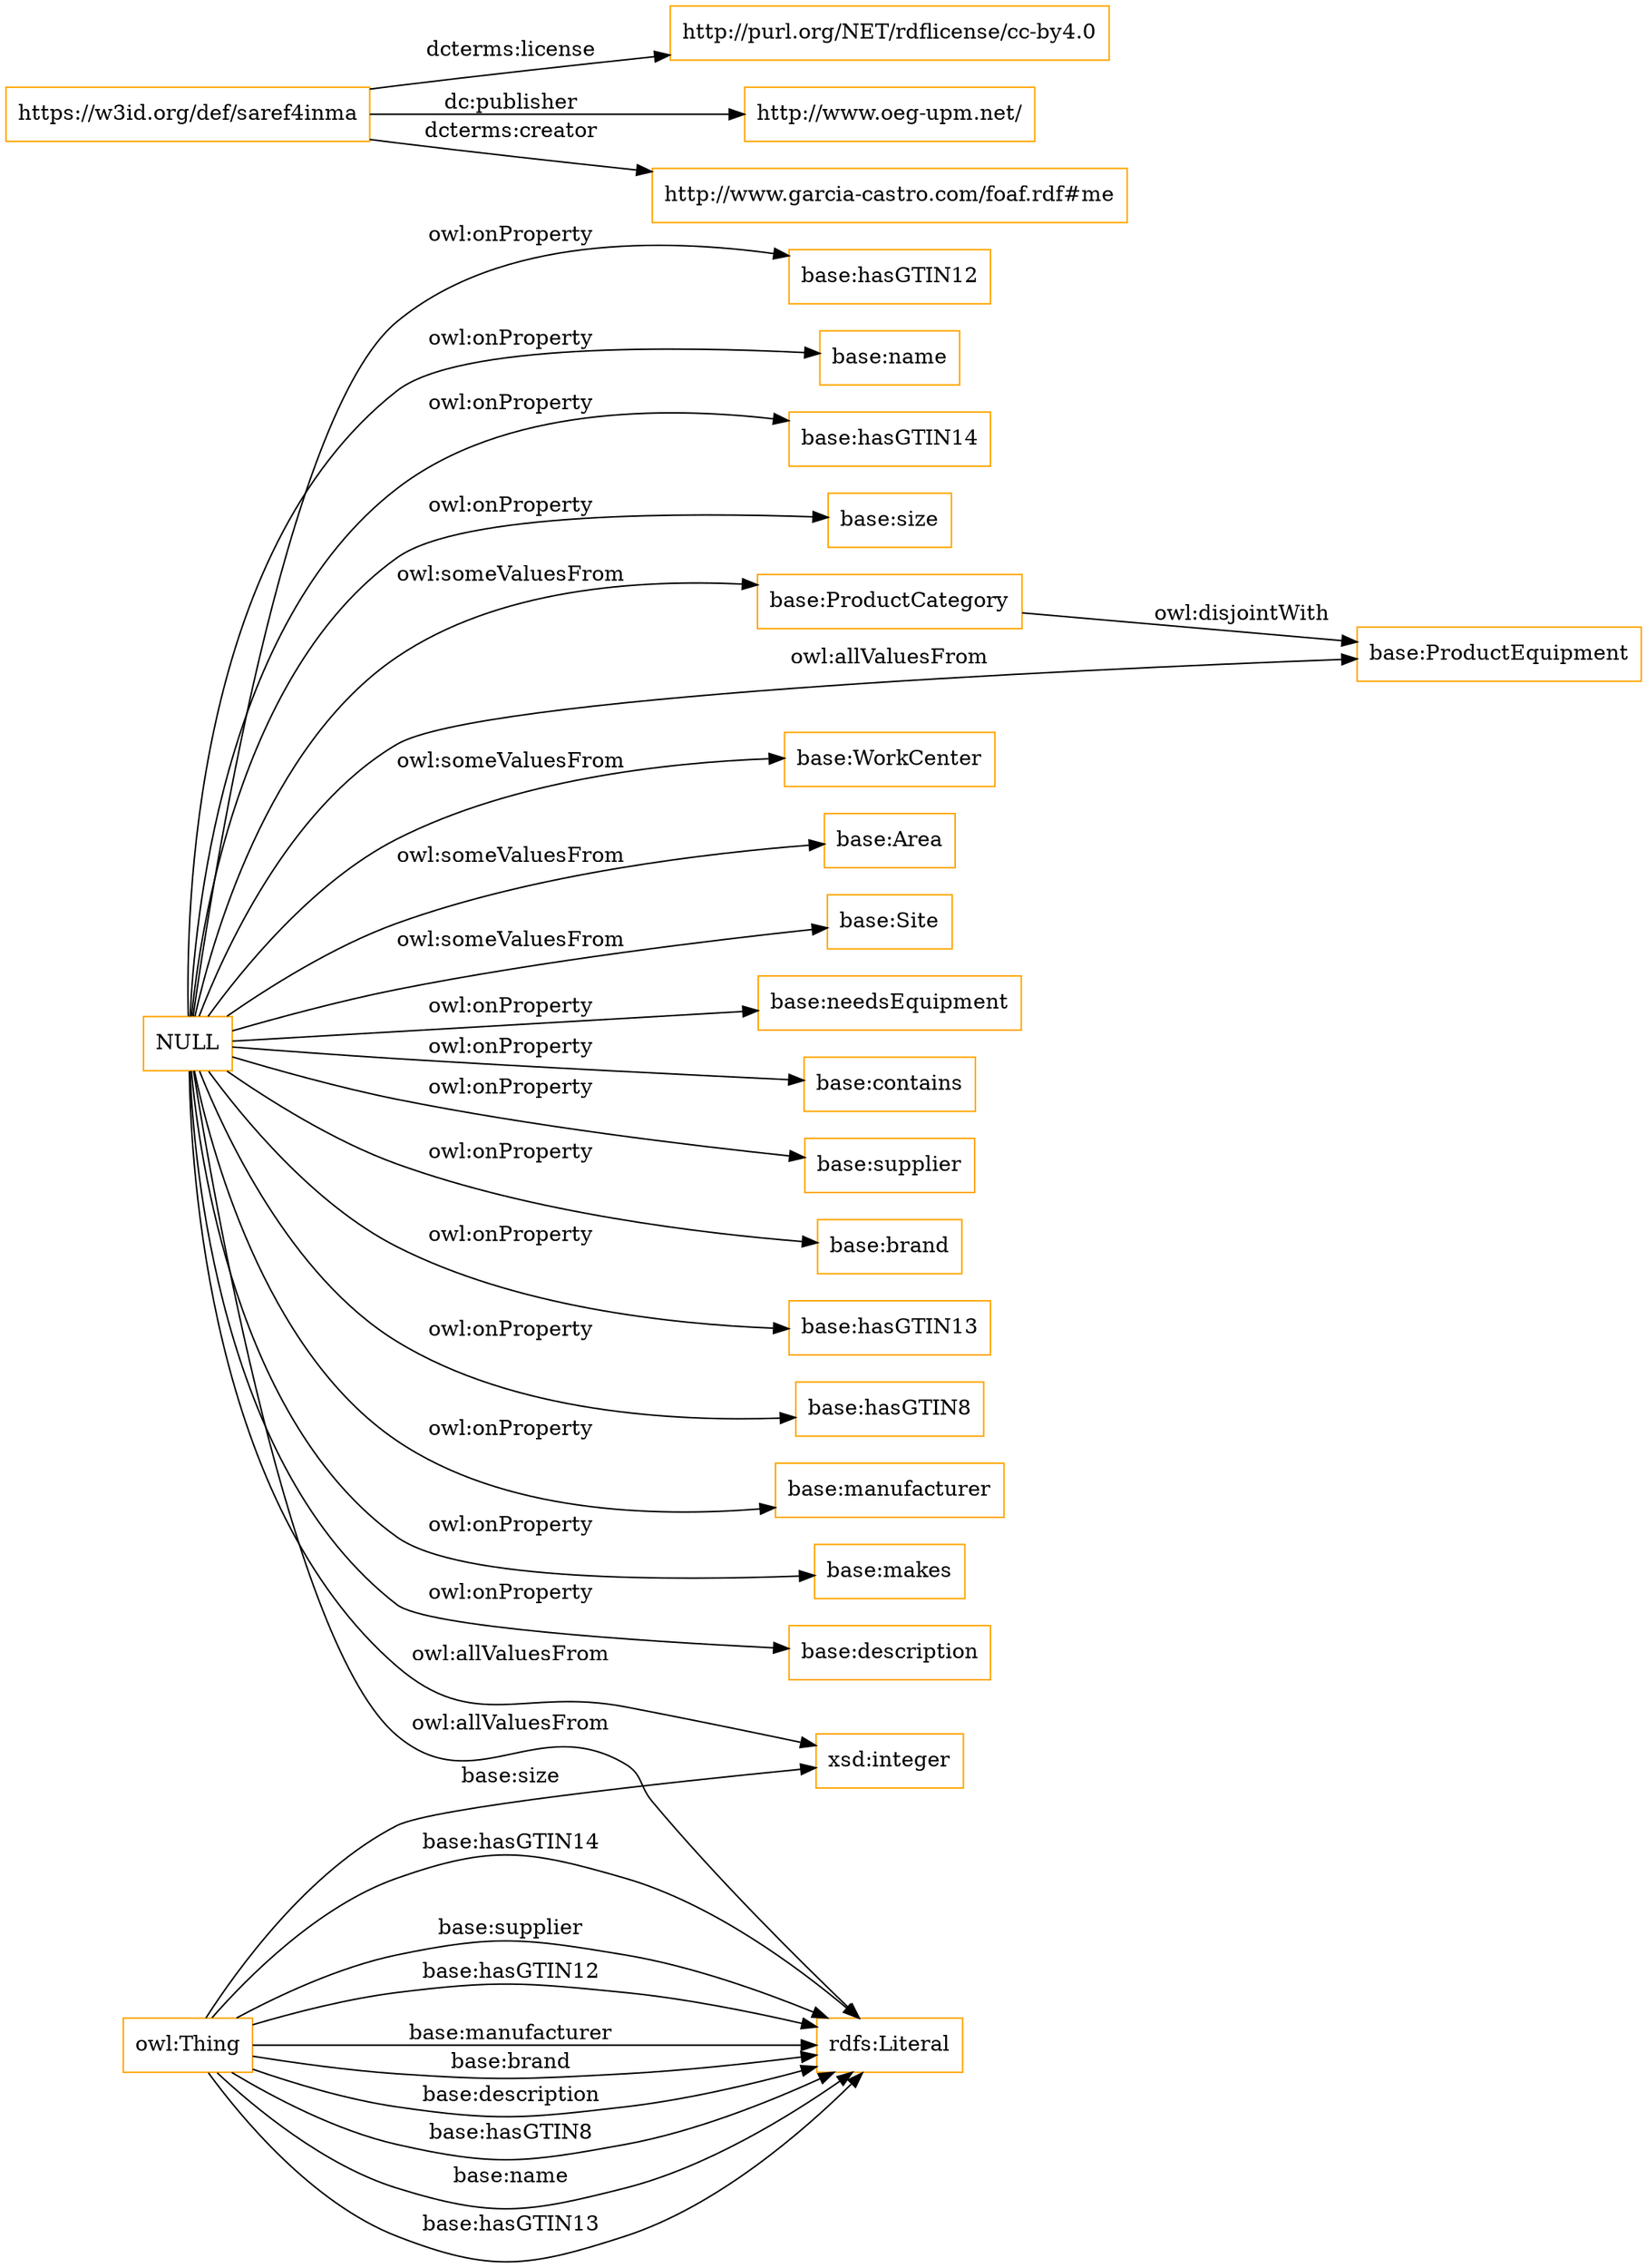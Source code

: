 digraph ar2dtool_diagram { 
rankdir=LR;
size="1501"
node [shape = rectangle, color="orange"]; "base:ProductCategory" "base:WorkCenter" "base:ProductEquipment" "base:Area" "base:Site" ; /*classes style*/
	"https://w3id.org/def/saref4inma" -> "http://purl.org/NET/rdflicense/cc-by4.0" [ label = "dcterms:license" ];
	"https://w3id.org/def/saref4inma" -> "http://www.oeg-upm.net/" [ label = "dc:publisher" ];
	"https://w3id.org/def/saref4inma" -> "http://www.garcia-castro.com/foaf.rdf#me" [ label = "dcterms:creator" ];
	"NULL" -> "base:needsEquipment" [ label = "owl:onProperty" ];
	"NULL" -> "base:ProductCategory" [ label = "owl:someValuesFrom" ];
	"NULL" -> "base:contains" [ label = "owl:onProperty" ];
	"NULL" -> "base:supplier" [ label = "owl:onProperty" ];
	"NULL" -> "base:brand" [ label = "owl:onProperty" ];
	"NULL" -> "base:WorkCenter" [ label = "owl:someValuesFrom" ];
	"NULL" -> "base:hasGTIN13" [ label = "owl:onProperty" ];
	"NULL" -> "xsd:integer" [ label = "owl:allValuesFrom" ];
	"NULL" -> "base:hasGTIN8" [ label = "owl:onProperty" ];
	"NULL" -> "base:manufacturer" [ label = "owl:onProperty" ];
	"NULL" -> "base:makes" [ label = "owl:onProperty" ];
	"NULL" -> "base:description" [ label = "owl:onProperty" ];
	"NULL" -> "base:hasGTIN12" [ label = "owl:onProperty" ];
	"NULL" -> "base:name" [ label = "owl:onProperty" ];
	"NULL" -> "base:Site" [ label = "owl:someValuesFrom" ];
	"NULL" -> "rdfs:Literal" [ label = "owl:allValuesFrom" ];
	"NULL" -> "base:ProductEquipment" [ label = "owl:allValuesFrom" ];
	"NULL" -> "base:hasGTIN14" [ label = "owl:onProperty" ];
	"NULL" -> "base:Area" [ label = "owl:someValuesFrom" ];
	"NULL" -> "base:size" [ label = "owl:onProperty" ];
	"base:ProductCategory" -> "base:ProductEquipment" [ label = "owl:disjointWith" ];
	"owl:Thing" -> "rdfs:Literal" [ label = "base:hasGTIN12" ];
	"owl:Thing" -> "rdfs:Literal" [ label = "base:manufacturer" ];
	"owl:Thing" -> "rdfs:Literal" [ label = "base:brand" ];
	"owl:Thing" -> "rdfs:Literal" [ label = "base:description" ];
	"owl:Thing" -> "rdfs:Literal" [ label = "base:hasGTIN8" ];
	"owl:Thing" -> "xsd:integer" [ label = "base:size" ];
	"owl:Thing" -> "rdfs:Literal" [ label = "base:name" ];
	"owl:Thing" -> "rdfs:Literal" [ label = "base:hasGTIN13" ];
	"owl:Thing" -> "rdfs:Literal" [ label = "base:hasGTIN14" ];
	"owl:Thing" -> "rdfs:Literal" [ label = "base:supplier" ];

}
